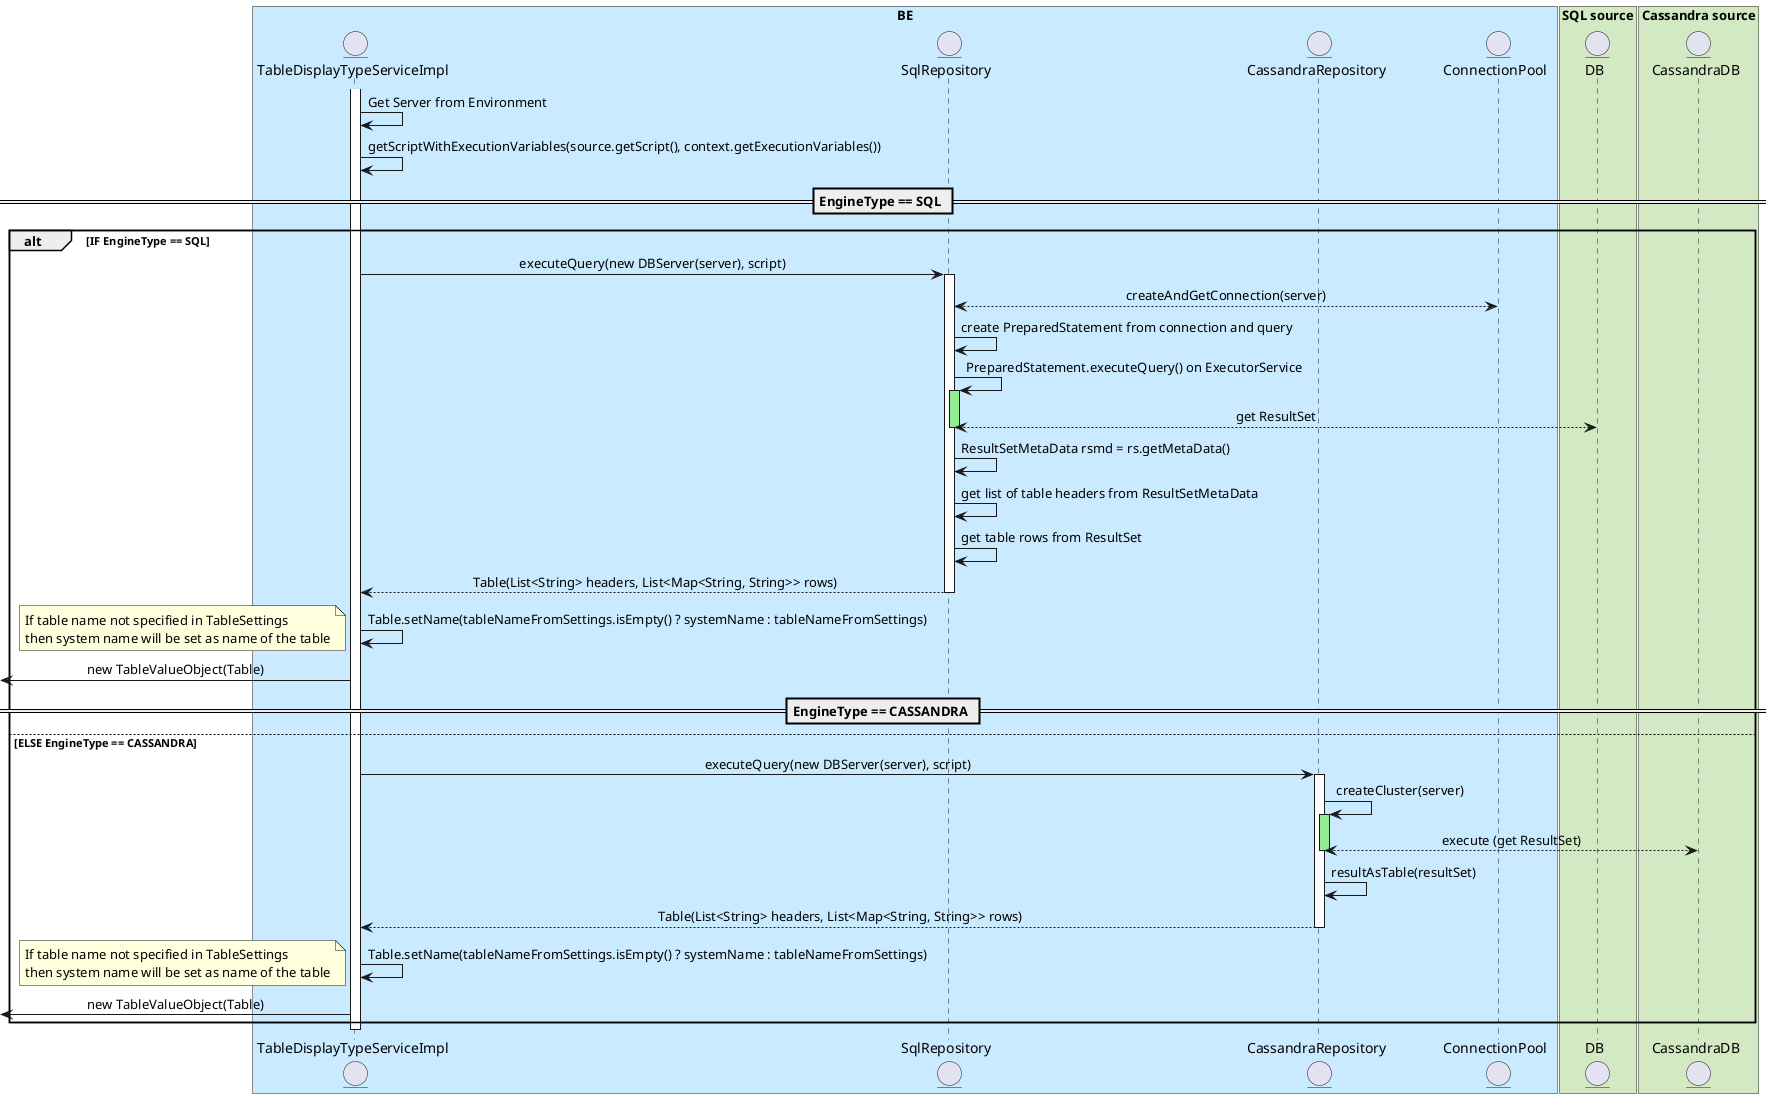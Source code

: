 @startuml

skinparam sequenceMessageAlign center

box "BE" #caeaff
    entity TableDisplayTypeServiceImpl

    entity SqlRepository
    entity CassandraRepository
    entity ConnectionPool
end box

box "SQL source" #D2E9C3
    entity DB
end box

box "Cassandra source" #D2E9C3
    entity CassandraDB
end box

activate TableDisplayTypeServiceImpl
    TableDisplayTypeServiceImpl -> TableDisplayTypeServiceImpl : Get Server from Environment
    TableDisplayTypeServiceImpl -> TableDisplayTypeServiceImpl : getScriptWithExecutionVariables(source.getScript(), context.getExecutionVariables())


== EngineType == SQL ==
alt IF EngineType == SQL
    TableDisplayTypeServiceImpl -> SqlRepository : executeQuery(new DBServer(server), script)
    activate SqlRepository
        SqlRepository <--> ConnectionPool : createAndGetConnection(server)
        SqlRepository -> SqlRepository : create PreparedStatement from connection and query
        SqlRepository -> SqlRepository : PreparedStatement.executeQuery() on ExecutorService
        activate SqlRepository #LightGreen
            SqlRepository <--> DB : get ResultSet
        deactivate SqlRepository
        SqlRepository -> SqlRepository : ResultSetMetaData rsmd = rs.getMetaData()
        SqlRepository -> SqlRepository : get list of table headers from ResultSetMetaData
        SqlRepository -> SqlRepository : get table rows from ResultSet

        TableDisplayTypeServiceImpl <-- SqlRepository : Table(List<String> headers, List<Map<String, String>> rows)
    deactivate SqlRepository
    TableDisplayTypeServiceImpl -> TableDisplayTypeServiceImpl : Table.setName(tableNameFromSettings.isEmpty() ? systemName : tableNameFromSettings)
    note left
        If table name not specified in TableSettings
        then system name will be set as name of the table
    end note
    <- TableDisplayTypeServiceImpl : new TableValueObject(Table)
== EngineType == CASSANDRA ==
else ELSE EngineType == CASSANDRA

    TableDisplayTypeServiceImpl -> CassandraRepository : executeQuery(new DBServer(server), script)
    activate CassandraRepository
        CassandraRepository -> CassandraRepository : createCluster(server)
        activate CassandraRepository #LightGreen
            CassandraRepository <--> CassandraDB : execute (get ResultSet)
        deactivate CassandraRepository
        CassandraRepository -> CassandraRepository : resultAsTable(resultSet)
        TableDisplayTypeServiceImpl <-- CassandraRepository : Table(List<String> headers, List<Map<String, String>> rows)
    deactivate CassandraRepository
    TableDisplayTypeServiceImpl -> TableDisplayTypeServiceImpl : Table.setName(tableNameFromSettings.isEmpty() ? systemName : tableNameFromSettings)
        note left
            If table name not specified in TableSettings
            then system name will be set as name of the table
        end note
    <- TableDisplayTypeServiceImpl : new TableValueObject(Table)
end
deactivate TableDisplayTypeServiceImpl

@enduml
